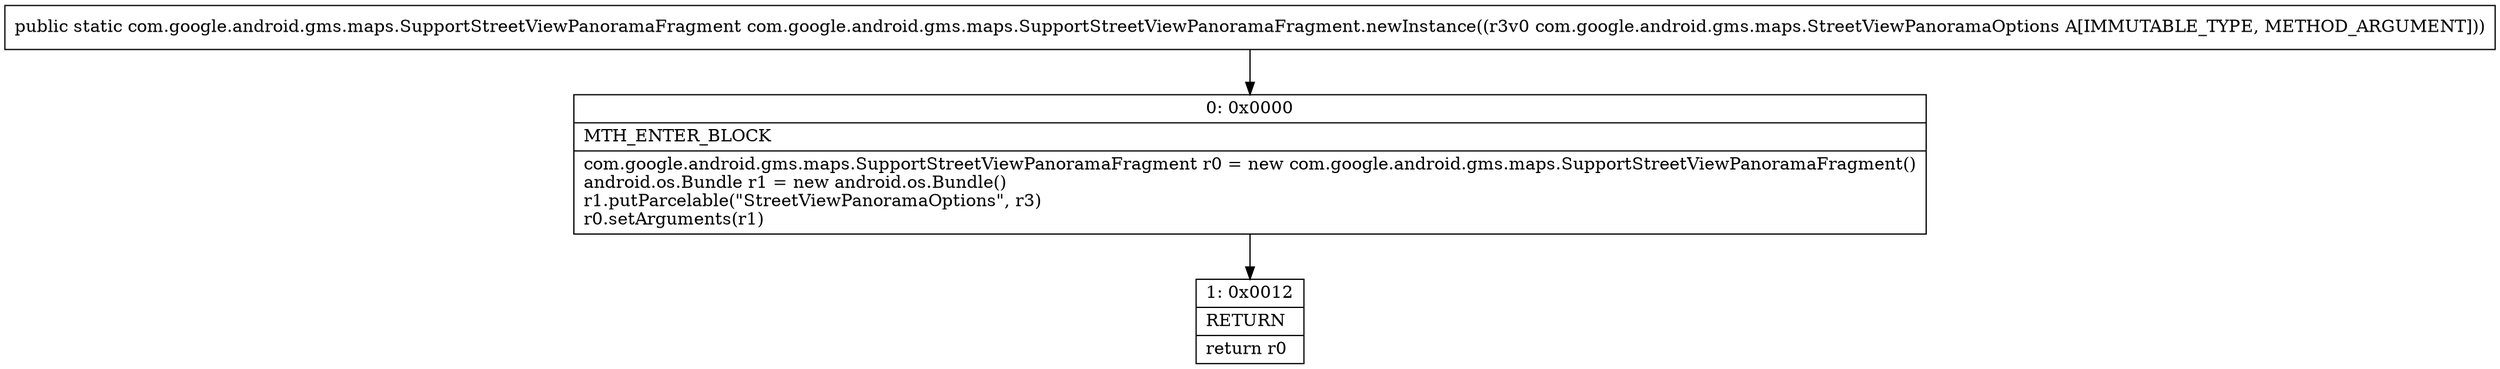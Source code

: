 digraph "CFG forcom.google.android.gms.maps.SupportStreetViewPanoramaFragment.newInstance(Lcom\/google\/android\/gms\/maps\/StreetViewPanoramaOptions;)Lcom\/google\/android\/gms\/maps\/SupportStreetViewPanoramaFragment;" {
Node_0 [shape=record,label="{0\:\ 0x0000|MTH_ENTER_BLOCK\l|com.google.android.gms.maps.SupportStreetViewPanoramaFragment r0 = new com.google.android.gms.maps.SupportStreetViewPanoramaFragment()\landroid.os.Bundle r1 = new android.os.Bundle()\lr1.putParcelable(\"StreetViewPanoramaOptions\", r3)\lr0.setArguments(r1)\l}"];
Node_1 [shape=record,label="{1\:\ 0x0012|RETURN\l|return r0\l}"];
MethodNode[shape=record,label="{public static com.google.android.gms.maps.SupportStreetViewPanoramaFragment com.google.android.gms.maps.SupportStreetViewPanoramaFragment.newInstance((r3v0 com.google.android.gms.maps.StreetViewPanoramaOptions A[IMMUTABLE_TYPE, METHOD_ARGUMENT])) }"];
MethodNode -> Node_0;
Node_0 -> Node_1;
}

